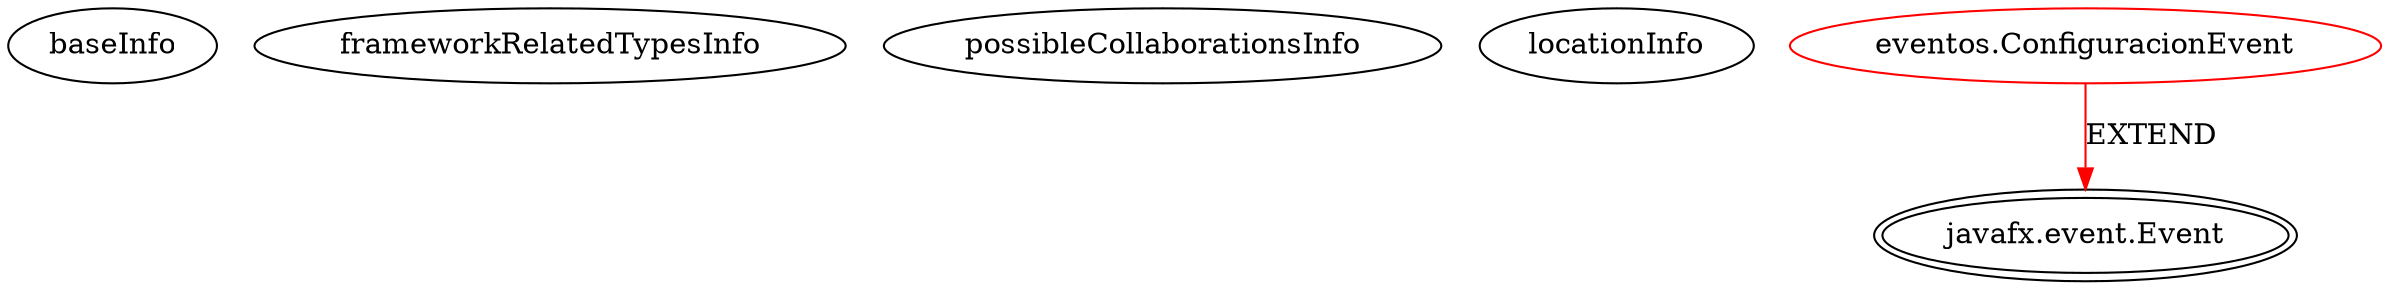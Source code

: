 digraph {
baseInfo[graphId=1713,category="extension_graph",isAnonymous=false,possibleRelation=false]
frameworkRelatedTypesInfo[0="javafx.event.Event"]
possibleCollaborationsInfo[]
locationInfo[projectName="aferrandoa-valenciasprints",filePath="/aferrandoa-valenciasprints/valenciasprints-master/src/eventos/ConfiguracionEvent.java",contextSignature="ConfiguracionEvent",graphId="1713"]
0[label="eventos.ConfiguracionEvent",vertexType="ROOT_CLIENT_CLASS_DECLARATION",isFrameworkType=false,color=red]
1[label="javafx.event.Event",vertexType="FRAMEWORK_CLASS_TYPE",isFrameworkType=true,peripheries=2]
0->1[label="EXTEND",color=red]
}
